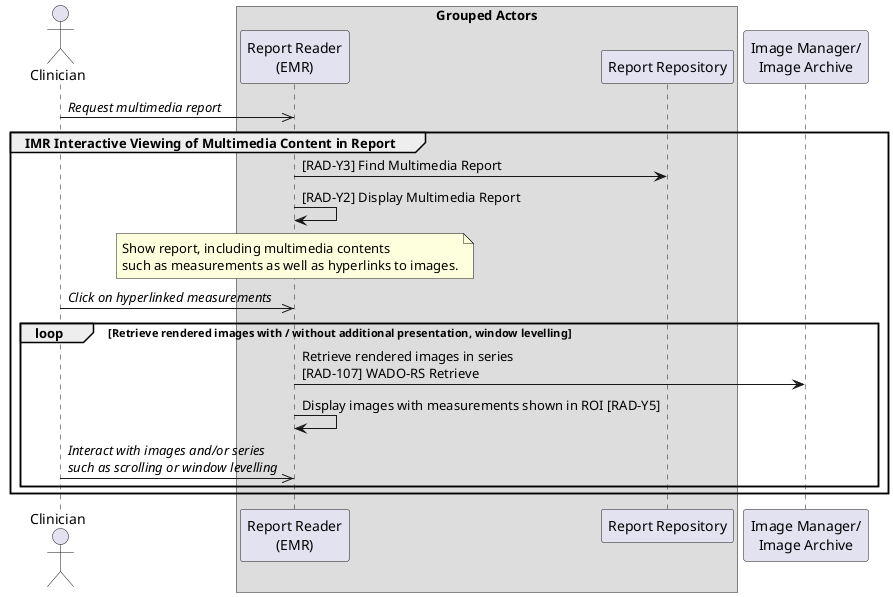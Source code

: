 @startuml

actor Clinician as Clinician

box Grouped Actors
participant "Report Reader\n(EMR)" as EMR
participant "Report Repository" as Repo
end box

participant "Image Manager/\nImage Archive" as Archive

Clinician->>EMR: //Request multimedia report//
group IMR Interactive Viewing of Multimedia Content in Report
EMR->Repo: [RAD-Y3] Find Multimedia Report
EMR->EMR: [RAD-Y2] Display Multimedia Report
note over EMR
Show report, including multimedia contents
such as measurements as well as hyperlinks to images.
end note

Clinician->>EMR: //Click on hyperlinked measurements//

loop Retrieve rendered images with / without additional presentation, window levelling
EMR->Archive: Retrieve rendered images in series\n[RAD-107] WADO-RS Retrieve
EMR->EMR: Display images with measurements shown in ROI [RAD-Y5]

Clinician->>EMR: //Interact with images and/or series//\n//such as scrolling or window levelling//
end loop

end

@enduml